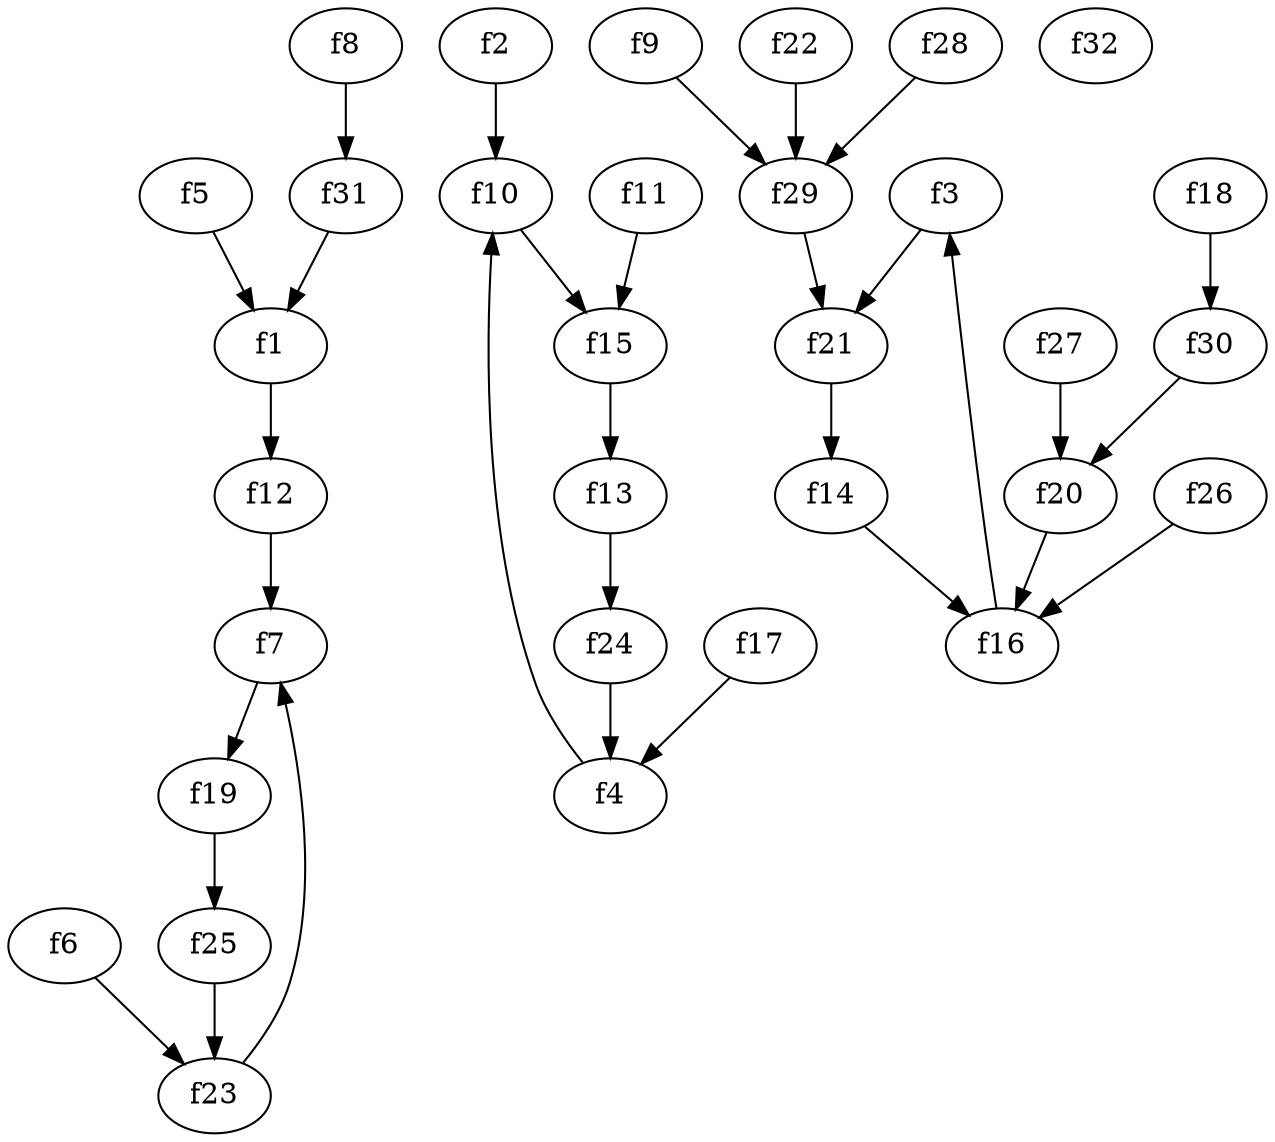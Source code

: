 strict digraph  {
f1;
f2;
f3;
f4;
f5;
f6;
f7;
f8;
f9;
f10;
f11;
f12;
f13;
f14;
f15;
f16;
f17;
f18;
f19;
f20;
f21;
f22;
f23;
f24;
f25;
f26;
f27;
f28;
f29;
f30;
f31;
f32;
f1 -> f12  [weight=2];
f2 -> f10  [weight=2];
f3 -> f21  [weight=2];
f4 -> f10  [weight=2];
f5 -> f1  [weight=2];
f6 -> f23  [weight=2];
f7 -> f19  [weight=2];
f8 -> f31  [weight=2];
f9 -> f29  [weight=2];
f10 -> f15  [weight=2];
f11 -> f15  [weight=2];
f12 -> f7  [weight=2];
f13 -> f24  [weight=2];
f14 -> f16  [weight=2];
f15 -> f13  [weight=2];
f16 -> f3  [weight=2];
f17 -> f4  [weight=2];
f18 -> f30  [weight=2];
f19 -> f25  [weight=2];
f20 -> f16  [weight=2];
f21 -> f14  [weight=2];
f22 -> f29  [weight=2];
f23 -> f7  [weight=2];
f24 -> f4  [weight=2];
f25 -> f23  [weight=2];
f26 -> f16  [weight=2];
f27 -> f20  [weight=2];
f28 -> f29  [weight=2];
f29 -> f21  [weight=2];
f30 -> f20  [weight=2];
f31 -> f1  [weight=2];
}
